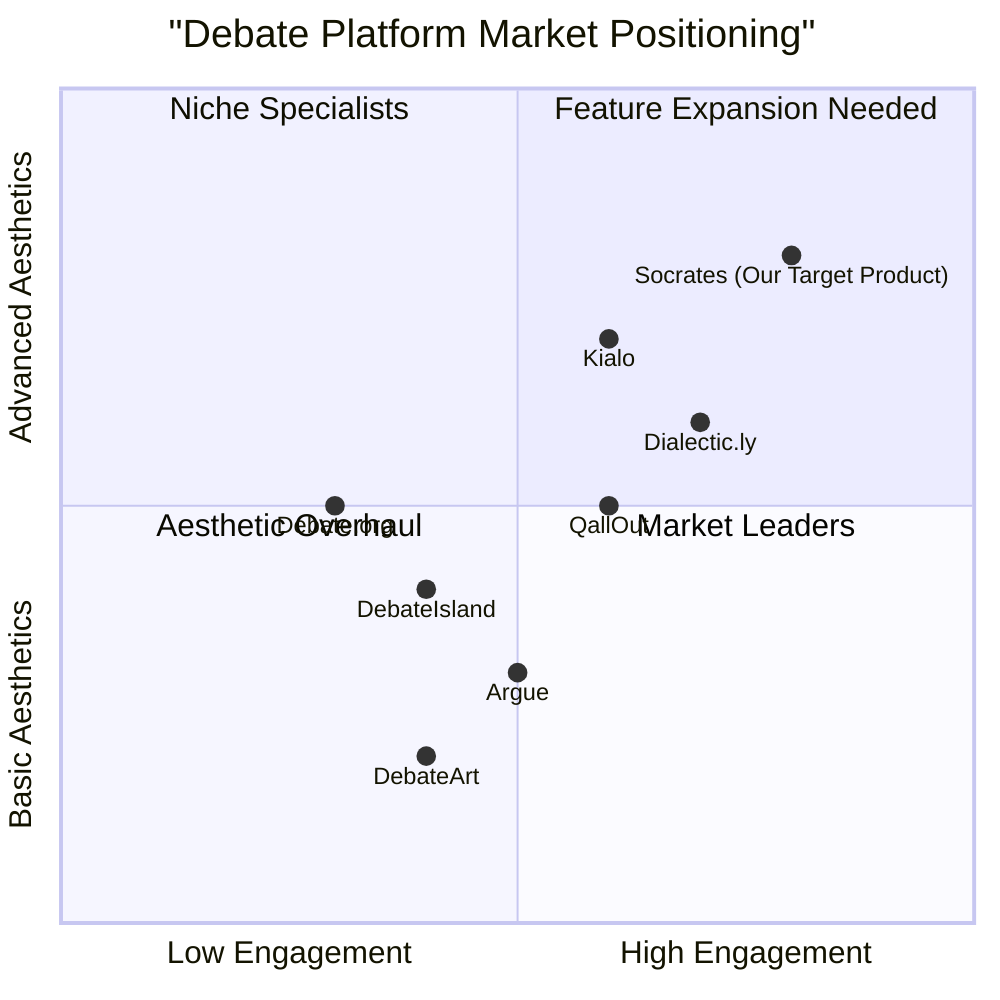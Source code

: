 quadrantChart
    title "Debate Platform Market Positioning"
    x-axis "Low Engagement" --> "High Engagement"
    y-axis "Basic Aesthetics" --> "Advanced Aesthetics"
    quadrant-1 "Feature Expansion Needed"
    quadrant-2 "Niche Specialists"
    quadrant-3 "Aesthetic Overhaul"
    quadrant-4 "Market Leaders"
    "Debate.org": [0.3, 0.5]
    "Kialo": [0.6, 0.7]
    "DebateIsland": [0.4, 0.4]
    "Dialectic.ly": [0.7, 0.6]
    "Argue": [0.5, 0.3]
    "DebateArt": [0.4, 0.2]
    "QallOut": [0.6, 0.5]
    "Socrates (Our Target Product)": [0.8, 0.8]